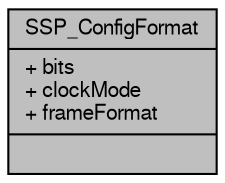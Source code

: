 digraph "SSP_ConfigFormat"
{
  edge [fontname="FreeSans",fontsize="10",labelfontname="FreeSans",labelfontsize="10"];
  node [fontname="FreeSans",fontsize="10",shape=record];
  Node1 [label="{SSP_ConfigFormat\n|+ bits\l+ clockMode\l+ frameFormat\l|}",height=0.2,width=0.4,color="black", fillcolor="grey75", style="filled", fontcolor="black"];
}
